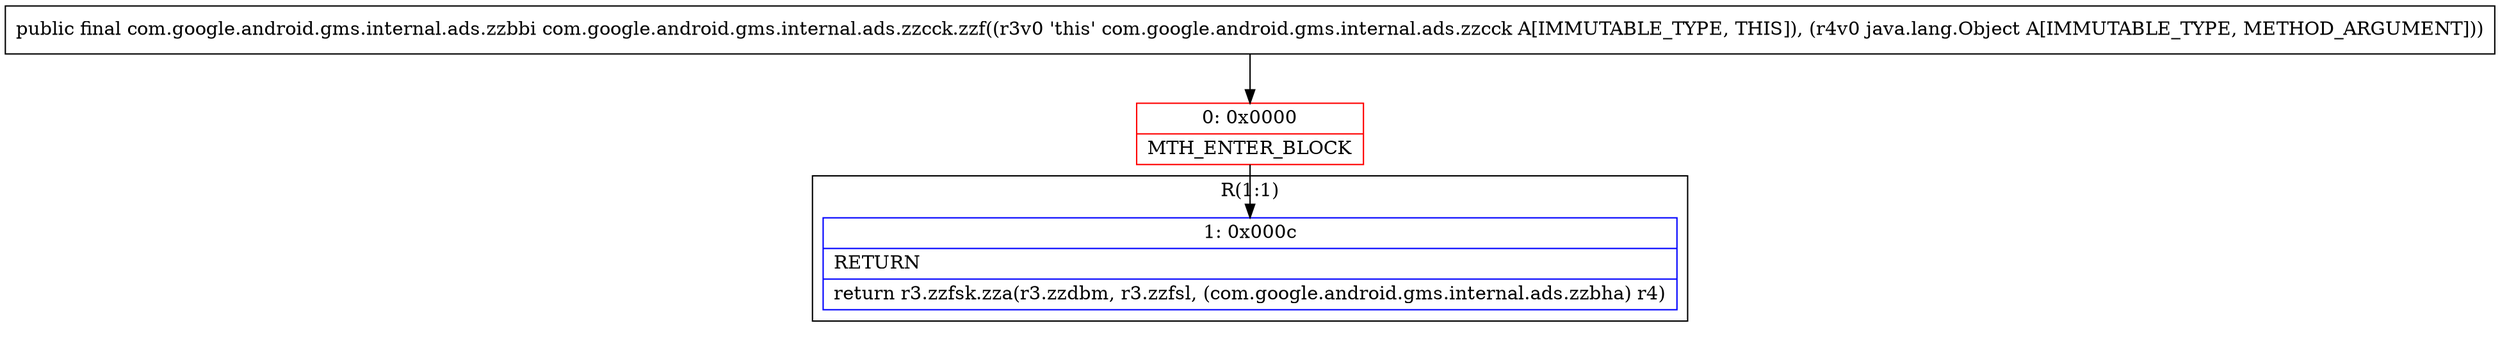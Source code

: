 digraph "CFG forcom.google.android.gms.internal.ads.zzcck.zzf(Ljava\/lang\/Object;)Lcom\/google\/android\/gms\/internal\/ads\/zzbbi;" {
subgraph cluster_Region_164039515 {
label = "R(1:1)";
node [shape=record,color=blue];
Node_1 [shape=record,label="{1\:\ 0x000c|RETURN\l|return r3.zzfsk.zza(r3.zzdbm, r3.zzfsl, (com.google.android.gms.internal.ads.zzbha) r4)\l}"];
}
Node_0 [shape=record,color=red,label="{0\:\ 0x0000|MTH_ENTER_BLOCK\l}"];
MethodNode[shape=record,label="{public final com.google.android.gms.internal.ads.zzbbi com.google.android.gms.internal.ads.zzcck.zzf((r3v0 'this' com.google.android.gms.internal.ads.zzcck A[IMMUTABLE_TYPE, THIS]), (r4v0 java.lang.Object A[IMMUTABLE_TYPE, METHOD_ARGUMENT])) }"];
MethodNode -> Node_0;
Node_0 -> Node_1;
}

